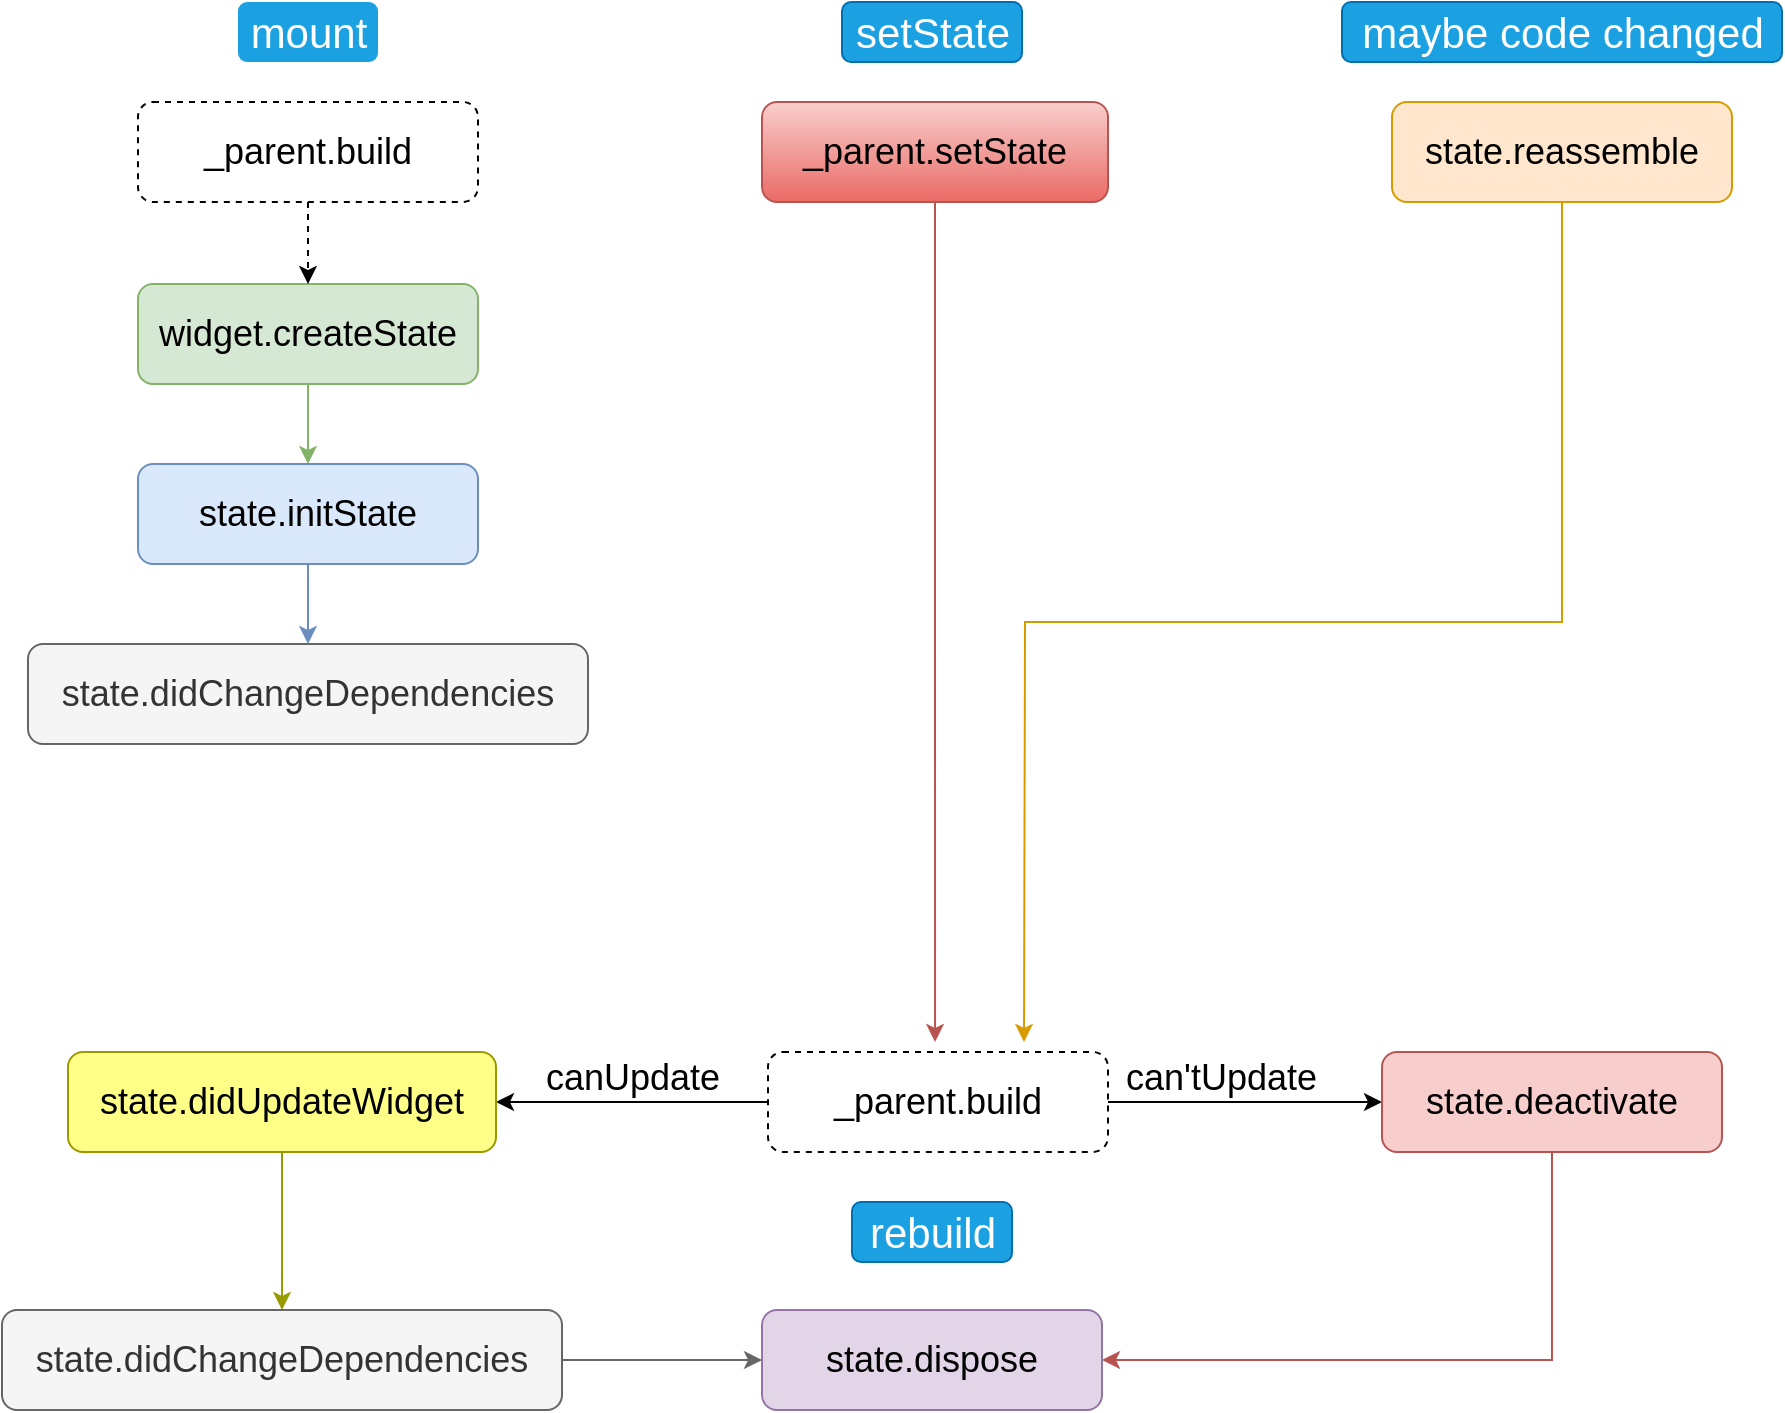 <mxfile version="12.2.4" pages="1"><diagram id="N4PLJbUGTY6YFZAXPkGn" name="Page-1"><mxGraphModel dx="1495" dy="1511" grid="1" gridSize="10" guides="1" tooltips="1" connect="1" arrows="1" fold="1" page="1" pageScale="1" pageWidth="827" pageHeight="1169" math="0" shadow="0"><root><mxCell id="0"/><mxCell id="1" parent="0"/><mxCell id="65" style="edgeStyle=orthogonalEdgeStyle;rounded=0;orthogonalLoop=1;jettySize=auto;html=1;exitX=0.5;exitY=1;exitDx=0;exitDy=0;entryX=0.5;entryY=0;entryDx=0;entryDy=0;fontSize=21;fillColor=#d5e8d4;strokeColor=#82b366;" parent="1" source="66" target="68" edge="1"><mxGeometry relative="1" as="geometry"/></mxCell><mxCell id="66" value="&lt;font style=&quot;font-size: 18px&quot;&gt;widget.createState&lt;/font&gt;" style="rounded=1;whiteSpace=wrap;html=1;fillColor=#d5e8d4;strokeColor=#82b366;" parent="1" vertex="1"><mxGeometry x="-115" y="21" width="170" height="50" as="geometry"/></mxCell><mxCell id="67" style="edgeStyle=orthogonalEdgeStyle;rounded=0;orthogonalLoop=1;jettySize=auto;html=1;exitX=0.5;exitY=1;exitDx=0;exitDy=0;entryX=0.5;entryY=0;entryDx=0;entryDy=0;fontSize=21;fillColor=#dae8fc;strokeColor=#6c8ebf;" parent="1" source="68" target="69" edge="1"><mxGeometry relative="1" as="geometry"/></mxCell><mxCell id="68" value="&lt;span style=&quot;font-size: 18px&quot;&gt;state.initState&lt;/span&gt;" style="rounded=1;whiteSpace=wrap;html=1;fillColor=#dae8fc;strokeColor=#6c8ebf;" parent="1" vertex="1"><mxGeometry x="-115" y="111" width="170" height="50" as="geometry"/></mxCell><mxCell id="69" value="&lt;span style=&quot;font-size: 18px&quot;&gt;state.didChangeDependencies&lt;/span&gt;" style="rounded=1;whiteSpace=wrap;html=1;fillColor=#f5f5f5;strokeColor=#666666;fontColor=#333333;" parent="1" vertex="1"><mxGeometry x="-170" y="201" width="280" height="50" as="geometry"/></mxCell><mxCell id="70" style="edgeStyle=orthogonalEdgeStyle;rounded=0;orthogonalLoop=1;jettySize=auto;html=1;exitX=0.5;exitY=1;exitDx=0;exitDy=0;strokeColor=#d79b00;fontSize=21;fillColor=#ffe6cc;" parent="1" source="71" edge="1"><mxGeometry relative="1" as="geometry"><mxPoint x="328" y="400" as="targetPoint"/></mxGeometry></mxCell><mxCell id="71" value="&lt;span style=&quot;font-size: 18px&quot;&gt;state.&lt;/span&gt;&lt;span style=&quot;font-size: 18px&quot;&gt;reassemble&lt;/span&gt;" style="rounded=1;whiteSpace=wrap;html=1;fillColor=#ffe6cc;strokeColor=#d79b00;" parent="1" vertex="1"><mxGeometry x="512" y="-70" width="170" height="50" as="geometry"/></mxCell><mxCell id="72" style="edgeStyle=orthogonalEdgeStyle;rounded=0;orthogonalLoop=1;jettySize=auto;html=1;exitX=0;exitY=0.5;exitDx=0;exitDy=0;entryX=1;entryY=0.5;entryDx=0;entryDy=0;" parent="1" source="74" target="76" edge="1"><mxGeometry relative="1" as="geometry"><mxPoint x="87" y="430" as="targetPoint"/></mxGeometry></mxCell><mxCell id="73" value="" style="edgeStyle=orthogonalEdgeStyle;rounded=0;orthogonalLoop=1;jettySize=auto;html=1;" parent="1" source="74" edge="1"><mxGeometry relative="1" as="geometry"><mxPoint x="507" y="430" as="targetPoint"/></mxGeometry></mxCell><mxCell id="74" value="&lt;span style=&quot;font-size: 18px&quot;&gt;_parent.build&lt;/span&gt;" style="rounded=1;whiteSpace=wrap;html=1;dashed=1;" parent="1" vertex="1"><mxGeometry x="200" y="405" width="170" height="50" as="geometry"/></mxCell><mxCell id="75" style="edgeStyle=orthogonalEdgeStyle;rounded=0;orthogonalLoop=1;jettySize=auto;html=1;exitX=0.5;exitY=1;exitDx=0;exitDy=0;entryX=0.5;entryY=0;entryDx=0;entryDy=0;fontSize=21;fillColor=#ffff88;strokeColor=#999900;" parent="1" source="76" target="85" edge="1"><mxGeometry relative="1" as="geometry"/></mxCell><mxCell id="76" value="&lt;span style=&quot;font-size: 18px&quot;&gt;state.didUpdateWidget&lt;/span&gt;" style="rounded=1;whiteSpace=wrap;html=1;fillColor=#ffff88;strokeColor=#999900;" parent="1" vertex="1"><mxGeometry x="-150" y="405" width="214" height="50" as="geometry"/></mxCell><mxCell id="77" value="&lt;font style=&quot;font-size: 18px&quot;&gt;canUpdate&lt;/font&gt;" style="text;html=1;resizable=0;points=[];autosize=1;align=left;verticalAlign=top;spacingTop=-4;" parent="1" vertex="1"><mxGeometry x="87" y="405" width="100" height="20" as="geometry"/></mxCell><mxCell id="78" value="&lt;font style=&quot;font-size: 18px&quot;&gt;can'tUpdate&lt;/font&gt;" style="text;html=1;resizable=0;points=[];autosize=1;align=left;verticalAlign=top;spacingTop=-4;" parent="1" vertex="1"><mxGeometry x="377" y="405" width="110" height="20" as="geometry"/></mxCell><mxCell id="79" style="edgeStyle=orthogonalEdgeStyle;rounded=0;orthogonalLoop=1;jettySize=auto;html=1;exitX=0.5;exitY=1;exitDx=0;exitDy=0;entryX=1;entryY=0.5;entryDx=0;entryDy=0;fillColor=#f8cecc;strokeColor=#b85450;" parent="1" source="80" target="81" edge="1"><mxGeometry relative="1" as="geometry"/></mxCell><mxCell id="80" value="&lt;span style=&quot;font-size: 18px&quot;&gt;state.deactivate&lt;/span&gt;" style="rounded=1;whiteSpace=wrap;html=1;fillColor=#f8cecc;strokeColor=#b85450;" parent="1" vertex="1"><mxGeometry x="507" y="405" width="170" height="50" as="geometry"/></mxCell><mxCell id="81" value="&lt;span style=&quot;font-size: 18px&quot;&gt;state.dispose&lt;/span&gt;" style="rounded=1;whiteSpace=wrap;html=1;fillColor=#e1d5e7;strokeColor=#9673a6;" parent="1" vertex="1"><mxGeometry x="197" y="534" width="170" height="50" as="geometry"/></mxCell><mxCell id="82" value="&lt;font style=&quot;font-size: 21px;&quot;&gt;mount&lt;/font&gt;" style="text;html=1;align=center;verticalAlign=middle;resizable=0;points=[];autosize=1;fillColor=#1ba1e2;strokeColor=none;fontColor=#ffffff;rounded=1;fontSize=21;" parent="1" vertex="1"><mxGeometry x="-65" y="-120" width="70" height="30" as="geometry"/></mxCell><mxCell id="83" value="&lt;font style=&quot;font-size: 21px;&quot;&gt;maybe code changed&lt;/font&gt;" style="text;html=1;align=center;verticalAlign=middle;resizable=0;points=[];autosize=1;fillColor=#1ba1e2;strokeColor=#006EAF;fontColor=#ffffff;rounded=1;fontSize=21;" parent="1" vertex="1"><mxGeometry x="487" y="-120" width="220" height="30" as="geometry"/></mxCell><mxCell id="84" style="edgeStyle=orthogonalEdgeStyle;rounded=0;orthogonalLoop=1;jettySize=auto;html=1;exitX=1;exitY=0.5;exitDx=0;exitDy=0;entryX=0;entryY=0.5;entryDx=0;entryDy=0;fontSize=21;fillColor=#f5f5f5;strokeColor=#666666;" parent="1" source="85" target="81" edge="1"><mxGeometry relative="1" as="geometry"/></mxCell><mxCell id="85" value="&lt;span style=&quot;font-size: 18px&quot;&gt;state.didChangeDependencies&lt;/span&gt;" style="rounded=1;whiteSpace=wrap;html=1;fillColor=#f5f5f5;strokeColor=#666666;fontColor=#333333;" parent="1" vertex="1"><mxGeometry x="-183" y="534" width="280" height="50" as="geometry"/></mxCell><mxCell id="86" value="&lt;font style=&quot;font-size: 21px&quot;&gt;rebuild&lt;/font&gt;" style="text;html=1;align=center;verticalAlign=middle;resizable=0;points=[];autosize=1;fillColor=#1ba1e2;strokeColor=#006EAF;fontColor=#ffffff;rounded=1;fontSize=21;" parent="1" vertex="1"><mxGeometry x="242" y="480" width="80" height="30" as="geometry"/></mxCell><mxCell id="87" style="edgeStyle=orthogonalEdgeStyle;rounded=0;orthogonalLoop=1;jettySize=auto;html=1;exitX=0.5;exitY=1;exitDx=0;exitDy=0;entryX=0.5;entryY=0;entryDx=0;entryDy=0;strokeColor=#000000;fontSize=21;dashed=1;" parent="1" source="88" target="66" edge="1"><mxGeometry relative="1" as="geometry"/></mxCell><mxCell id="88" value="&lt;span style=&quot;font-size: 18px&quot;&gt;_parent.build&lt;/span&gt;" style="rounded=1;whiteSpace=wrap;html=1;dashed=1;" parent="1" vertex="1"><mxGeometry x="-115" y="-70" width="170" height="50" as="geometry"/></mxCell><mxCell id="89" style="edgeStyle=orthogonalEdgeStyle;rounded=0;orthogonalLoop=1;jettySize=auto;html=1;exitX=0.5;exitY=1;exitDx=0;exitDy=0;strokeColor=#b85450;fontSize=21;fillColor=#f8cecc;gradientColor=#ea6b66;" parent="1" source="90" edge="1"><mxGeometry relative="1" as="geometry"><mxPoint x="283.529" y="400" as="targetPoint"/></mxGeometry></mxCell><mxCell id="90" value="&lt;span style=&quot;font-size: 18px&quot;&gt;_parent.setState&lt;/span&gt;" style="rounded=1;whiteSpace=wrap;html=1;fillColor=#f8cecc;strokeColor=#b85450;gradientColor=#ea6b66;" parent="1" vertex="1"><mxGeometry x="197" y="-70" width="173" height="50" as="geometry"/></mxCell><mxCell id="91" value="&lt;font style=&quot;font-size: 21px&quot;&gt;setState&lt;/font&gt;" style="text;html=1;align=center;verticalAlign=middle;resizable=0;points=[];autosize=1;fillColor=#1ba1e2;strokeColor=#006EAF;fontColor=#ffffff;rounded=1;fontSize=21;" parent="1" vertex="1"><mxGeometry x="237" y="-120" width="90" height="30" as="geometry"/></mxCell></root></mxGraphModel></diagram></mxfile>